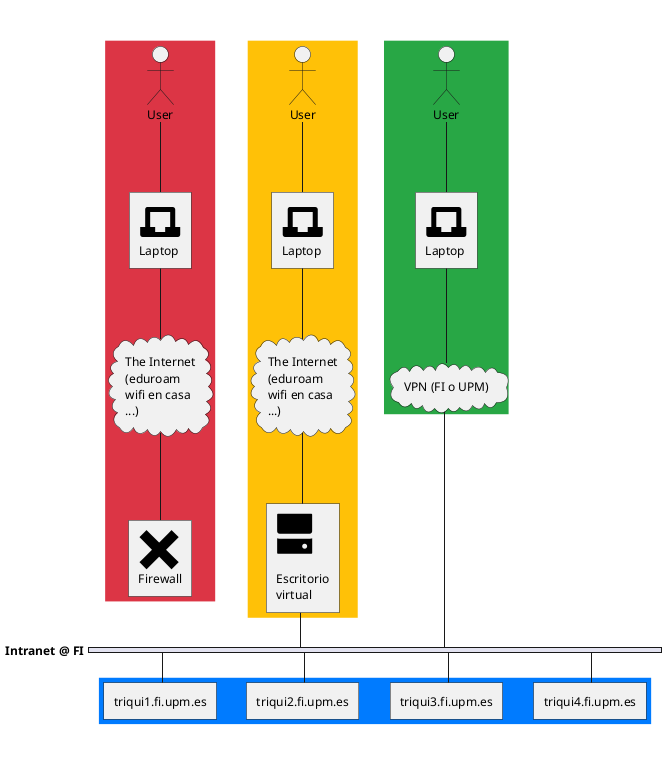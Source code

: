 @startuml

skinparam backgroundColor transparent

nwdiag {
        user_internet [shape = actor, description = "User"];
        laptop_internet [description = "<&laptop*5>\nLaptop"]
        internet [description = "The Internet\n(eduroam, wifi en casa, ...)", shape = cloud]
        disconnected [description = "<&x*5>\nFirewall"]

        user_internet -- laptop_internet;
        laptop_internet -- internet;
        internet -- disconnected;

        user_virtual [shape = actor, description = "User"];
        laptop_virtual [description = "<&laptop*5>\nLaptop"]        
        internet_virtual [description = "The Internet\n(eduroam, wifi en casa, ...)", shape = cloud]
        virtual [description = "<&hard-drive*5>\n\nEscritorio\nvirtual"]

        user_virtual -- laptop_virtual;
        laptop_virtual -- internet_virtual;
        internet_virtual -- virtual;
        
        user_vpn [shape = actor, description = "User"];
        laptop_vpn [description = "<&laptop*5>\nLaptop"]
        vpn [shape = cloud; description = "VPN (FI o UPM)"];

        user_vpn -- laptop_vpn;
        laptop_vpn -- vpn;

        /'
         ' user_lan [shape = actor, description = "User"];
         ' laptop_lan [description = "<&laptop*5>\nLaptop"]
         ' lan [description = "LAN @ FI\ncable ethernet", shape = cloud]
         ' 
         ' user_lan -- laptop_lan;
         ' laptop_lan -- lan;
         '/

        group {
                color = "#dc3545"
                user_internet;
                laptop_internet;
                internet;
                disconnected;
        }
        
        group {
                color = "#ffc107"
                user_virtual;
                laptop_virtual;
                internet_virtual;
                virtual;
        }
        
        group {
                color = "#28a745";
                user_vpn;
                laptop_vpn;
                vpn;
        }
        
        /'
         ' group {
         '         color = "#ffc107"
         '         user_lan;
         '         laptop_lan;
         '         lan;
         ' }
         '/
        
        network intranet {
                description = "**Intranet @ FI**";
                virtual;
                ' disconnected;
                ' lan;
                vpn;
                group {
                       color = "#007bff";
                       triqui1.fi.upm.es;
                       triqui2.fi.upm.es;
                       triqui3.fi.upm.es;
                       triqui4.fi.upm.es;
                }
        }
}

@enduml
